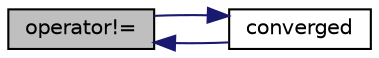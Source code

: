 digraph "operator!="
{
  bgcolor="transparent";
  edge [fontname="Helvetica",fontsize="10",labelfontname="Helvetica",labelfontsize="10"];
  node [fontname="Helvetica",fontsize="10",shape=record];
  rankdir="LR";
  Node1 [label="operator!=",height=0.2,width=0.4,color="black", fillcolor="grey75", style="filled", fontcolor="black"];
  Node1 -> Node2 [dir="back",color="midnightblue",fontsize="10",style="solid",fontname="Helvetica"];
  Node2 [label="converged",height=0.2,width=0.4,color="black",URL="$a02463.html#a7871755a018ed4d696457b6ad3c7dc79",tooltip="Has the solver converged? "];
  Node2 -> Node1 [dir="back",color="midnightblue",fontsize="10",style="solid",fontname="Helvetica"];
}
